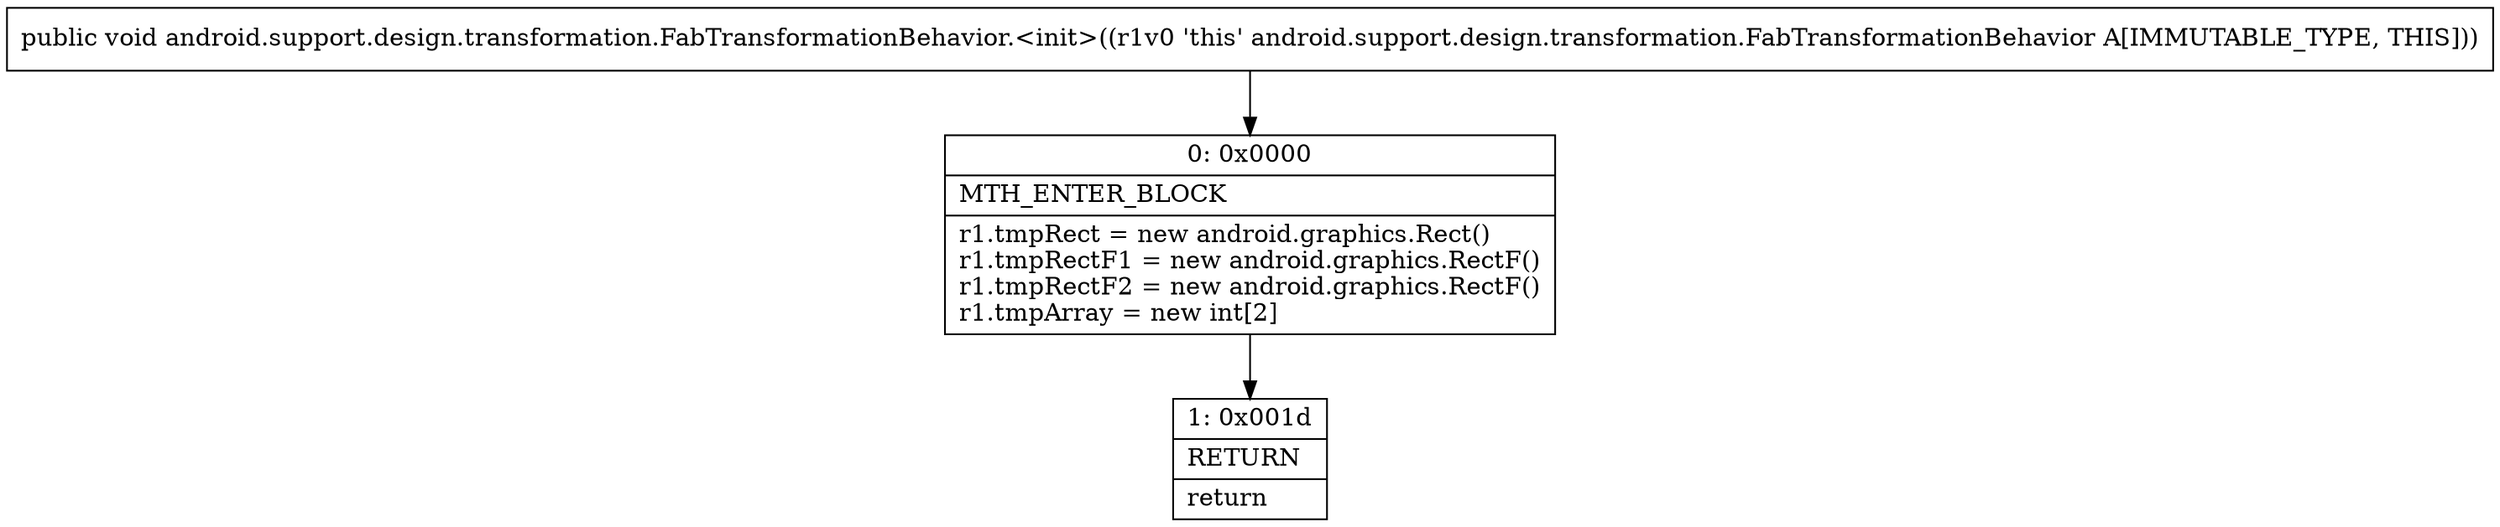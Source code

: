 digraph "CFG forandroid.support.design.transformation.FabTransformationBehavior.\<init\>()V" {
Node_0 [shape=record,label="{0\:\ 0x0000|MTH_ENTER_BLOCK\l|r1.tmpRect = new android.graphics.Rect()\lr1.tmpRectF1 = new android.graphics.RectF()\lr1.tmpRectF2 = new android.graphics.RectF()\lr1.tmpArray = new int[2]\l}"];
Node_1 [shape=record,label="{1\:\ 0x001d|RETURN\l|return\l}"];
MethodNode[shape=record,label="{public void android.support.design.transformation.FabTransformationBehavior.\<init\>((r1v0 'this' android.support.design.transformation.FabTransformationBehavior A[IMMUTABLE_TYPE, THIS])) }"];
MethodNode -> Node_0;
Node_0 -> Node_1;
}

